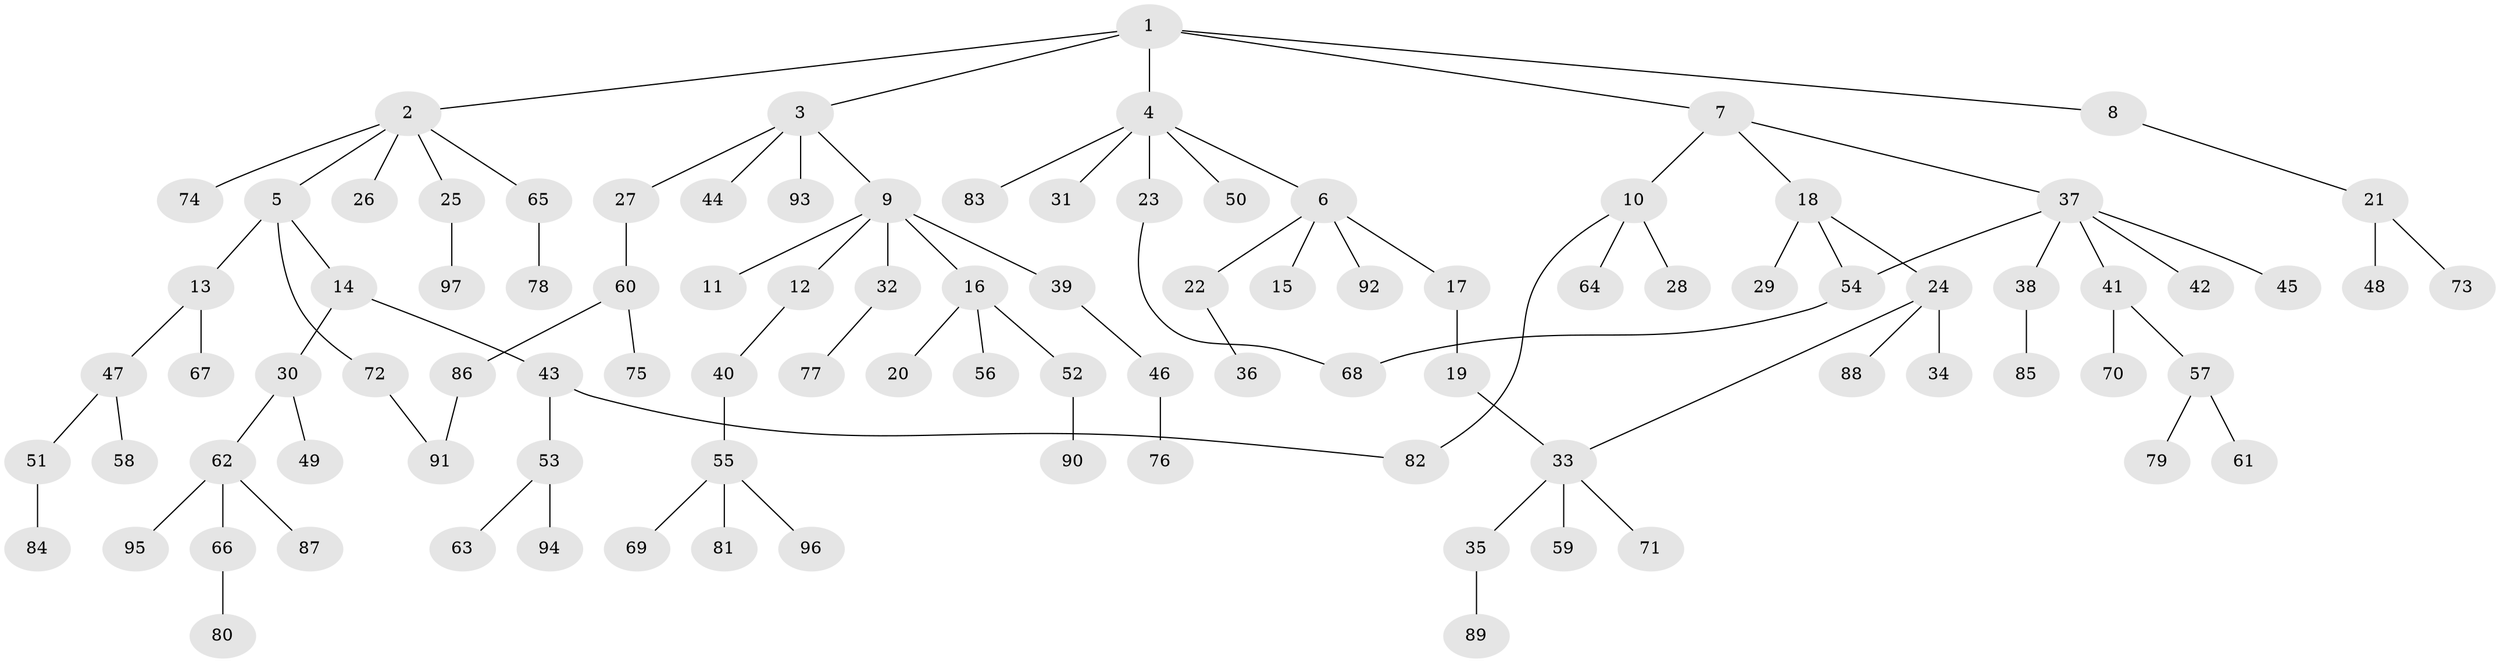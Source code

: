 // Generated by graph-tools (version 1.1) at 2025/01/03/09/25 03:01:02]
// undirected, 97 vertices, 101 edges
graph export_dot {
graph [start="1"]
  node [color=gray90,style=filled];
  1;
  2;
  3;
  4;
  5;
  6;
  7;
  8;
  9;
  10;
  11;
  12;
  13;
  14;
  15;
  16;
  17;
  18;
  19;
  20;
  21;
  22;
  23;
  24;
  25;
  26;
  27;
  28;
  29;
  30;
  31;
  32;
  33;
  34;
  35;
  36;
  37;
  38;
  39;
  40;
  41;
  42;
  43;
  44;
  45;
  46;
  47;
  48;
  49;
  50;
  51;
  52;
  53;
  54;
  55;
  56;
  57;
  58;
  59;
  60;
  61;
  62;
  63;
  64;
  65;
  66;
  67;
  68;
  69;
  70;
  71;
  72;
  73;
  74;
  75;
  76;
  77;
  78;
  79;
  80;
  81;
  82;
  83;
  84;
  85;
  86;
  87;
  88;
  89;
  90;
  91;
  92;
  93;
  94;
  95;
  96;
  97;
  1 -- 2;
  1 -- 3;
  1 -- 4;
  1 -- 7;
  1 -- 8;
  2 -- 5;
  2 -- 25;
  2 -- 26;
  2 -- 65;
  2 -- 74;
  3 -- 9;
  3 -- 27;
  3 -- 44;
  3 -- 93;
  4 -- 6;
  4 -- 23;
  4 -- 31;
  4 -- 50;
  4 -- 83;
  5 -- 13;
  5 -- 14;
  5 -- 72;
  6 -- 15;
  6 -- 17;
  6 -- 22;
  6 -- 92;
  7 -- 10;
  7 -- 18;
  7 -- 37;
  8 -- 21;
  9 -- 11;
  9 -- 12;
  9 -- 16;
  9 -- 32;
  9 -- 39;
  10 -- 28;
  10 -- 64;
  10 -- 82;
  12 -- 40;
  13 -- 47;
  13 -- 67;
  14 -- 30;
  14 -- 43;
  16 -- 20;
  16 -- 52;
  16 -- 56;
  17 -- 19;
  18 -- 24;
  18 -- 29;
  18 -- 54;
  19 -- 33;
  21 -- 48;
  21 -- 73;
  22 -- 36;
  23 -- 68;
  24 -- 33;
  24 -- 34;
  24 -- 88;
  25 -- 97;
  27 -- 60;
  30 -- 49;
  30 -- 62;
  32 -- 77;
  33 -- 35;
  33 -- 59;
  33 -- 71;
  35 -- 89;
  37 -- 38;
  37 -- 41;
  37 -- 42;
  37 -- 45;
  37 -- 54;
  38 -- 85;
  39 -- 46;
  40 -- 55;
  41 -- 57;
  41 -- 70;
  43 -- 53;
  43 -- 82;
  46 -- 76;
  47 -- 51;
  47 -- 58;
  51 -- 84;
  52 -- 90;
  53 -- 63;
  53 -- 94;
  54 -- 68;
  55 -- 69;
  55 -- 81;
  55 -- 96;
  57 -- 61;
  57 -- 79;
  60 -- 75;
  60 -- 86;
  62 -- 66;
  62 -- 87;
  62 -- 95;
  65 -- 78;
  66 -- 80;
  72 -- 91;
  86 -- 91;
}
